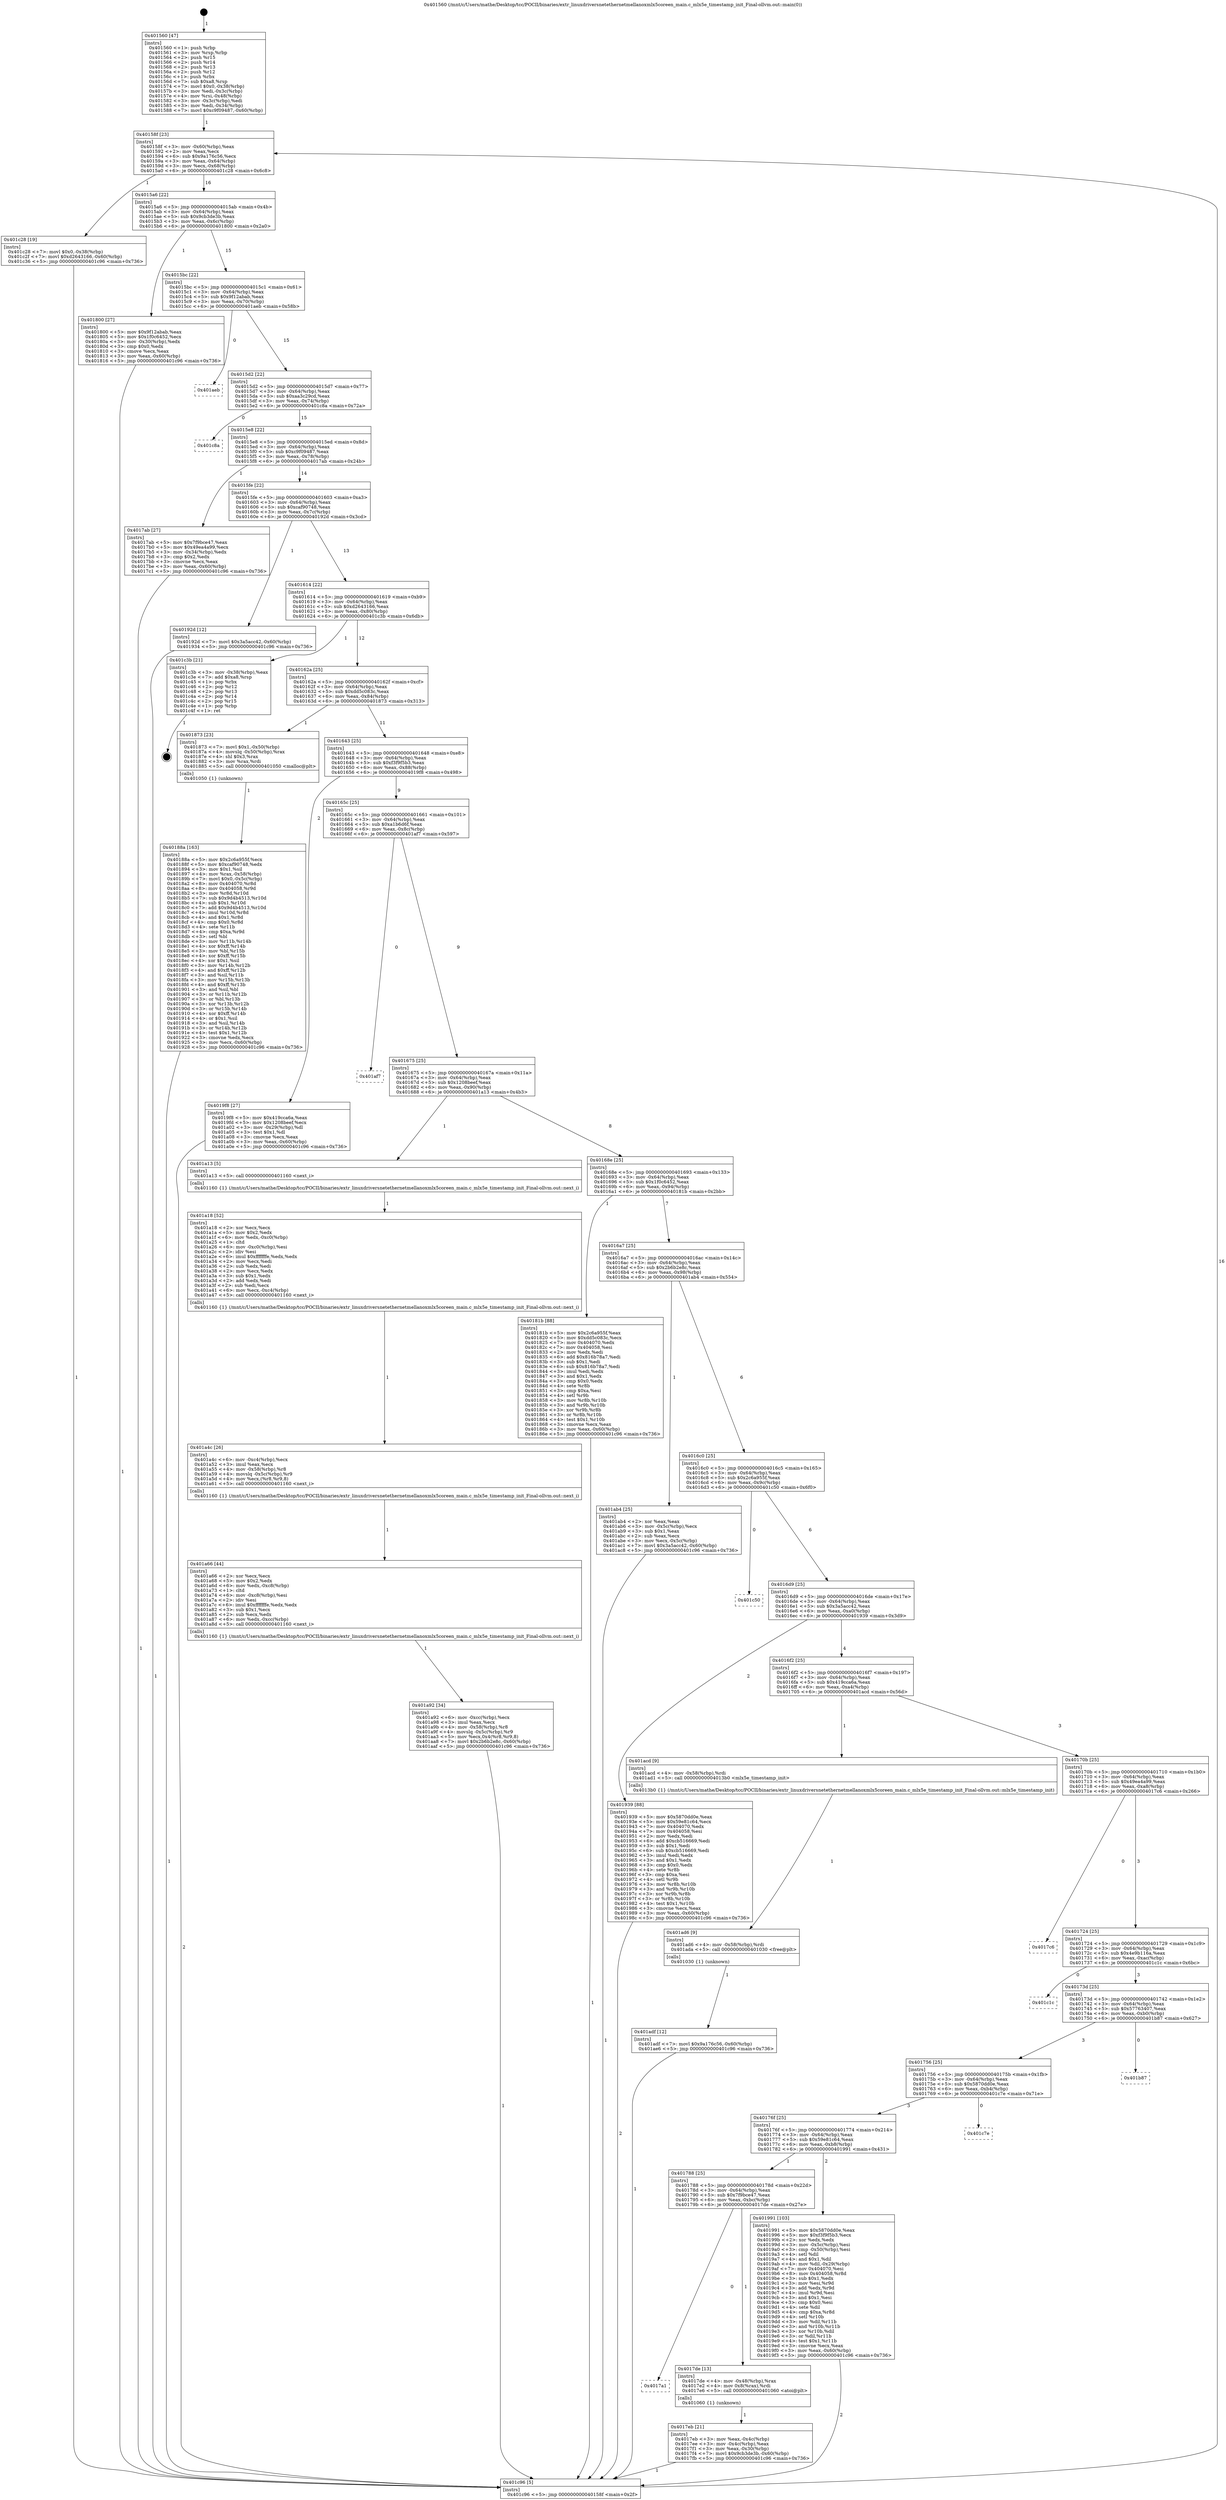 digraph "0x401560" {
  label = "0x401560 (/mnt/c/Users/mathe/Desktop/tcc/POCII/binaries/extr_linuxdriversnetethernetmellanoxmlx5coreen_main.c_mlx5e_timestamp_init_Final-ollvm.out::main(0))"
  labelloc = "t"
  node[shape=record]

  Entry [label="",width=0.3,height=0.3,shape=circle,fillcolor=black,style=filled]
  "0x40158f" [label="{
     0x40158f [23]\l
     | [instrs]\l
     &nbsp;&nbsp;0x40158f \<+3\>: mov -0x60(%rbp),%eax\l
     &nbsp;&nbsp;0x401592 \<+2\>: mov %eax,%ecx\l
     &nbsp;&nbsp;0x401594 \<+6\>: sub $0x9a176c56,%ecx\l
     &nbsp;&nbsp;0x40159a \<+3\>: mov %eax,-0x64(%rbp)\l
     &nbsp;&nbsp;0x40159d \<+3\>: mov %ecx,-0x68(%rbp)\l
     &nbsp;&nbsp;0x4015a0 \<+6\>: je 0000000000401c28 \<main+0x6c8\>\l
  }"]
  "0x401c28" [label="{
     0x401c28 [19]\l
     | [instrs]\l
     &nbsp;&nbsp;0x401c28 \<+7\>: movl $0x0,-0x38(%rbp)\l
     &nbsp;&nbsp;0x401c2f \<+7\>: movl $0xd2643166,-0x60(%rbp)\l
     &nbsp;&nbsp;0x401c36 \<+5\>: jmp 0000000000401c96 \<main+0x736\>\l
  }"]
  "0x4015a6" [label="{
     0x4015a6 [22]\l
     | [instrs]\l
     &nbsp;&nbsp;0x4015a6 \<+5\>: jmp 00000000004015ab \<main+0x4b\>\l
     &nbsp;&nbsp;0x4015ab \<+3\>: mov -0x64(%rbp),%eax\l
     &nbsp;&nbsp;0x4015ae \<+5\>: sub $0x9cb3de3b,%eax\l
     &nbsp;&nbsp;0x4015b3 \<+3\>: mov %eax,-0x6c(%rbp)\l
     &nbsp;&nbsp;0x4015b6 \<+6\>: je 0000000000401800 \<main+0x2a0\>\l
  }"]
  Exit [label="",width=0.3,height=0.3,shape=circle,fillcolor=black,style=filled,peripheries=2]
  "0x401800" [label="{
     0x401800 [27]\l
     | [instrs]\l
     &nbsp;&nbsp;0x401800 \<+5\>: mov $0x9f12abab,%eax\l
     &nbsp;&nbsp;0x401805 \<+5\>: mov $0x1f0c6452,%ecx\l
     &nbsp;&nbsp;0x40180a \<+3\>: mov -0x30(%rbp),%edx\l
     &nbsp;&nbsp;0x40180d \<+3\>: cmp $0x0,%edx\l
     &nbsp;&nbsp;0x401810 \<+3\>: cmove %ecx,%eax\l
     &nbsp;&nbsp;0x401813 \<+3\>: mov %eax,-0x60(%rbp)\l
     &nbsp;&nbsp;0x401816 \<+5\>: jmp 0000000000401c96 \<main+0x736\>\l
  }"]
  "0x4015bc" [label="{
     0x4015bc [22]\l
     | [instrs]\l
     &nbsp;&nbsp;0x4015bc \<+5\>: jmp 00000000004015c1 \<main+0x61\>\l
     &nbsp;&nbsp;0x4015c1 \<+3\>: mov -0x64(%rbp),%eax\l
     &nbsp;&nbsp;0x4015c4 \<+5\>: sub $0x9f12abab,%eax\l
     &nbsp;&nbsp;0x4015c9 \<+3\>: mov %eax,-0x70(%rbp)\l
     &nbsp;&nbsp;0x4015cc \<+6\>: je 0000000000401aeb \<main+0x58b\>\l
  }"]
  "0x401adf" [label="{
     0x401adf [12]\l
     | [instrs]\l
     &nbsp;&nbsp;0x401adf \<+7\>: movl $0x9a176c56,-0x60(%rbp)\l
     &nbsp;&nbsp;0x401ae6 \<+5\>: jmp 0000000000401c96 \<main+0x736\>\l
  }"]
  "0x401aeb" [label="{
     0x401aeb\l
  }", style=dashed]
  "0x4015d2" [label="{
     0x4015d2 [22]\l
     | [instrs]\l
     &nbsp;&nbsp;0x4015d2 \<+5\>: jmp 00000000004015d7 \<main+0x77\>\l
     &nbsp;&nbsp;0x4015d7 \<+3\>: mov -0x64(%rbp),%eax\l
     &nbsp;&nbsp;0x4015da \<+5\>: sub $0xaa3c29cd,%eax\l
     &nbsp;&nbsp;0x4015df \<+3\>: mov %eax,-0x74(%rbp)\l
     &nbsp;&nbsp;0x4015e2 \<+6\>: je 0000000000401c8a \<main+0x72a\>\l
  }"]
  "0x401ad6" [label="{
     0x401ad6 [9]\l
     | [instrs]\l
     &nbsp;&nbsp;0x401ad6 \<+4\>: mov -0x58(%rbp),%rdi\l
     &nbsp;&nbsp;0x401ada \<+5\>: call 0000000000401030 \<free@plt\>\l
     | [calls]\l
     &nbsp;&nbsp;0x401030 \{1\} (unknown)\l
  }"]
  "0x401c8a" [label="{
     0x401c8a\l
  }", style=dashed]
  "0x4015e8" [label="{
     0x4015e8 [22]\l
     | [instrs]\l
     &nbsp;&nbsp;0x4015e8 \<+5\>: jmp 00000000004015ed \<main+0x8d\>\l
     &nbsp;&nbsp;0x4015ed \<+3\>: mov -0x64(%rbp),%eax\l
     &nbsp;&nbsp;0x4015f0 \<+5\>: sub $0xc9f09487,%eax\l
     &nbsp;&nbsp;0x4015f5 \<+3\>: mov %eax,-0x78(%rbp)\l
     &nbsp;&nbsp;0x4015f8 \<+6\>: je 00000000004017ab \<main+0x24b\>\l
  }"]
  "0x401a92" [label="{
     0x401a92 [34]\l
     | [instrs]\l
     &nbsp;&nbsp;0x401a92 \<+6\>: mov -0xcc(%rbp),%ecx\l
     &nbsp;&nbsp;0x401a98 \<+3\>: imul %eax,%ecx\l
     &nbsp;&nbsp;0x401a9b \<+4\>: mov -0x58(%rbp),%r8\l
     &nbsp;&nbsp;0x401a9f \<+4\>: movslq -0x5c(%rbp),%r9\l
     &nbsp;&nbsp;0x401aa3 \<+5\>: mov %ecx,0x4(%r8,%r9,8)\l
     &nbsp;&nbsp;0x401aa8 \<+7\>: movl $0x2b6b2e8c,-0x60(%rbp)\l
     &nbsp;&nbsp;0x401aaf \<+5\>: jmp 0000000000401c96 \<main+0x736\>\l
  }"]
  "0x4017ab" [label="{
     0x4017ab [27]\l
     | [instrs]\l
     &nbsp;&nbsp;0x4017ab \<+5\>: mov $0x7f9bce47,%eax\l
     &nbsp;&nbsp;0x4017b0 \<+5\>: mov $0x49ea4a99,%ecx\l
     &nbsp;&nbsp;0x4017b5 \<+3\>: mov -0x34(%rbp),%edx\l
     &nbsp;&nbsp;0x4017b8 \<+3\>: cmp $0x2,%edx\l
     &nbsp;&nbsp;0x4017bb \<+3\>: cmovne %ecx,%eax\l
     &nbsp;&nbsp;0x4017be \<+3\>: mov %eax,-0x60(%rbp)\l
     &nbsp;&nbsp;0x4017c1 \<+5\>: jmp 0000000000401c96 \<main+0x736\>\l
  }"]
  "0x4015fe" [label="{
     0x4015fe [22]\l
     | [instrs]\l
     &nbsp;&nbsp;0x4015fe \<+5\>: jmp 0000000000401603 \<main+0xa3\>\l
     &nbsp;&nbsp;0x401603 \<+3\>: mov -0x64(%rbp),%eax\l
     &nbsp;&nbsp;0x401606 \<+5\>: sub $0xcaf90748,%eax\l
     &nbsp;&nbsp;0x40160b \<+3\>: mov %eax,-0x7c(%rbp)\l
     &nbsp;&nbsp;0x40160e \<+6\>: je 000000000040192d \<main+0x3cd\>\l
  }"]
  "0x401c96" [label="{
     0x401c96 [5]\l
     | [instrs]\l
     &nbsp;&nbsp;0x401c96 \<+5\>: jmp 000000000040158f \<main+0x2f\>\l
  }"]
  "0x401560" [label="{
     0x401560 [47]\l
     | [instrs]\l
     &nbsp;&nbsp;0x401560 \<+1\>: push %rbp\l
     &nbsp;&nbsp;0x401561 \<+3\>: mov %rsp,%rbp\l
     &nbsp;&nbsp;0x401564 \<+2\>: push %r15\l
     &nbsp;&nbsp;0x401566 \<+2\>: push %r14\l
     &nbsp;&nbsp;0x401568 \<+2\>: push %r13\l
     &nbsp;&nbsp;0x40156a \<+2\>: push %r12\l
     &nbsp;&nbsp;0x40156c \<+1\>: push %rbx\l
     &nbsp;&nbsp;0x40156d \<+7\>: sub $0xa8,%rsp\l
     &nbsp;&nbsp;0x401574 \<+7\>: movl $0x0,-0x38(%rbp)\l
     &nbsp;&nbsp;0x40157b \<+3\>: mov %edi,-0x3c(%rbp)\l
     &nbsp;&nbsp;0x40157e \<+4\>: mov %rsi,-0x48(%rbp)\l
     &nbsp;&nbsp;0x401582 \<+3\>: mov -0x3c(%rbp),%edi\l
     &nbsp;&nbsp;0x401585 \<+3\>: mov %edi,-0x34(%rbp)\l
     &nbsp;&nbsp;0x401588 \<+7\>: movl $0xc9f09487,-0x60(%rbp)\l
  }"]
  "0x401a66" [label="{
     0x401a66 [44]\l
     | [instrs]\l
     &nbsp;&nbsp;0x401a66 \<+2\>: xor %ecx,%ecx\l
     &nbsp;&nbsp;0x401a68 \<+5\>: mov $0x2,%edx\l
     &nbsp;&nbsp;0x401a6d \<+6\>: mov %edx,-0xc8(%rbp)\l
     &nbsp;&nbsp;0x401a73 \<+1\>: cltd\l
     &nbsp;&nbsp;0x401a74 \<+6\>: mov -0xc8(%rbp),%esi\l
     &nbsp;&nbsp;0x401a7a \<+2\>: idiv %esi\l
     &nbsp;&nbsp;0x401a7c \<+6\>: imul $0xfffffffe,%edx,%edx\l
     &nbsp;&nbsp;0x401a82 \<+3\>: sub $0x1,%ecx\l
     &nbsp;&nbsp;0x401a85 \<+2\>: sub %ecx,%edx\l
     &nbsp;&nbsp;0x401a87 \<+6\>: mov %edx,-0xcc(%rbp)\l
     &nbsp;&nbsp;0x401a8d \<+5\>: call 0000000000401160 \<next_i\>\l
     | [calls]\l
     &nbsp;&nbsp;0x401160 \{1\} (/mnt/c/Users/mathe/Desktop/tcc/POCII/binaries/extr_linuxdriversnetethernetmellanoxmlx5coreen_main.c_mlx5e_timestamp_init_Final-ollvm.out::next_i)\l
  }"]
  "0x40192d" [label="{
     0x40192d [12]\l
     | [instrs]\l
     &nbsp;&nbsp;0x40192d \<+7\>: movl $0x3a5acc42,-0x60(%rbp)\l
     &nbsp;&nbsp;0x401934 \<+5\>: jmp 0000000000401c96 \<main+0x736\>\l
  }"]
  "0x401614" [label="{
     0x401614 [22]\l
     | [instrs]\l
     &nbsp;&nbsp;0x401614 \<+5\>: jmp 0000000000401619 \<main+0xb9\>\l
     &nbsp;&nbsp;0x401619 \<+3\>: mov -0x64(%rbp),%eax\l
     &nbsp;&nbsp;0x40161c \<+5\>: sub $0xd2643166,%eax\l
     &nbsp;&nbsp;0x401621 \<+3\>: mov %eax,-0x80(%rbp)\l
     &nbsp;&nbsp;0x401624 \<+6\>: je 0000000000401c3b \<main+0x6db\>\l
  }"]
  "0x401a4c" [label="{
     0x401a4c [26]\l
     | [instrs]\l
     &nbsp;&nbsp;0x401a4c \<+6\>: mov -0xc4(%rbp),%ecx\l
     &nbsp;&nbsp;0x401a52 \<+3\>: imul %eax,%ecx\l
     &nbsp;&nbsp;0x401a55 \<+4\>: mov -0x58(%rbp),%r8\l
     &nbsp;&nbsp;0x401a59 \<+4\>: movslq -0x5c(%rbp),%r9\l
     &nbsp;&nbsp;0x401a5d \<+4\>: mov %ecx,(%r8,%r9,8)\l
     &nbsp;&nbsp;0x401a61 \<+5\>: call 0000000000401160 \<next_i\>\l
     | [calls]\l
     &nbsp;&nbsp;0x401160 \{1\} (/mnt/c/Users/mathe/Desktop/tcc/POCII/binaries/extr_linuxdriversnetethernetmellanoxmlx5coreen_main.c_mlx5e_timestamp_init_Final-ollvm.out::next_i)\l
  }"]
  "0x401c3b" [label="{
     0x401c3b [21]\l
     | [instrs]\l
     &nbsp;&nbsp;0x401c3b \<+3\>: mov -0x38(%rbp),%eax\l
     &nbsp;&nbsp;0x401c3e \<+7\>: add $0xa8,%rsp\l
     &nbsp;&nbsp;0x401c45 \<+1\>: pop %rbx\l
     &nbsp;&nbsp;0x401c46 \<+2\>: pop %r12\l
     &nbsp;&nbsp;0x401c48 \<+2\>: pop %r13\l
     &nbsp;&nbsp;0x401c4a \<+2\>: pop %r14\l
     &nbsp;&nbsp;0x401c4c \<+2\>: pop %r15\l
     &nbsp;&nbsp;0x401c4e \<+1\>: pop %rbp\l
     &nbsp;&nbsp;0x401c4f \<+1\>: ret\l
  }"]
  "0x40162a" [label="{
     0x40162a [25]\l
     | [instrs]\l
     &nbsp;&nbsp;0x40162a \<+5\>: jmp 000000000040162f \<main+0xcf\>\l
     &nbsp;&nbsp;0x40162f \<+3\>: mov -0x64(%rbp),%eax\l
     &nbsp;&nbsp;0x401632 \<+5\>: sub $0xdd5c083c,%eax\l
     &nbsp;&nbsp;0x401637 \<+6\>: mov %eax,-0x84(%rbp)\l
     &nbsp;&nbsp;0x40163d \<+6\>: je 0000000000401873 \<main+0x313\>\l
  }"]
  "0x401a18" [label="{
     0x401a18 [52]\l
     | [instrs]\l
     &nbsp;&nbsp;0x401a18 \<+2\>: xor %ecx,%ecx\l
     &nbsp;&nbsp;0x401a1a \<+5\>: mov $0x2,%edx\l
     &nbsp;&nbsp;0x401a1f \<+6\>: mov %edx,-0xc0(%rbp)\l
     &nbsp;&nbsp;0x401a25 \<+1\>: cltd\l
     &nbsp;&nbsp;0x401a26 \<+6\>: mov -0xc0(%rbp),%esi\l
     &nbsp;&nbsp;0x401a2c \<+2\>: idiv %esi\l
     &nbsp;&nbsp;0x401a2e \<+6\>: imul $0xfffffffe,%edx,%edx\l
     &nbsp;&nbsp;0x401a34 \<+2\>: mov %ecx,%edi\l
     &nbsp;&nbsp;0x401a36 \<+2\>: sub %edx,%edi\l
     &nbsp;&nbsp;0x401a38 \<+2\>: mov %ecx,%edx\l
     &nbsp;&nbsp;0x401a3a \<+3\>: sub $0x1,%edx\l
     &nbsp;&nbsp;0x401a3d \<+2\>: add %edx,%edi\l
     &nbsp;&nbsp;0x401a3f \<+2\>: sub %edi,%ecx\l
     &nbsp;&nbsp;0x401a41 \<+6\>: mov %ecx,-0xc4(%rbp)\l
     &nbsp;&nbsp;0x401a47 \<+5\>: call 0000000000401160 \<next_i\>\l
     | [calls]\l
     &nbsp;&nbsp;0x401160 \{1\} (/mnt/c/Users/mathe/Desktop/tcc/POCII/binaries/extr_linuxdriversnetethernetmellanoxmlx5coreen_main.c_mlx5e_timestamp_init_Final-ollvm.out::next_i)\l
  }"]
  "0x401873" [label="{
     0x401873 [23]\l
     | [instrs]\l
     &nbsp;&nbsp;0x401873 \<+7\>: movl $0x1,-0x50(%rbp)\l
     &nbsp;&nbsp;0x40187a \<+4\>: movslq -0x50(%rbp),%rax\l
     &nbsp;&nbsp;0x40187e \<+4\>: shl $0x3,%rax\l
     &nbsp;&nbsp;0x401882 \<+3\>: mov %rax,%rdi\l
     &nbsp;&nbsp;0x401885 \<+5\>: call 0000000000401050 \<malloc@plt\>\l
     | [calls]\l
     &nbsp;&nbsp;0x401050 \{1\} (unknown)\l
  }"]
  "0x401643" [label="{
     0x401643 [25]\l
     | [instrs]\l
     &nbsp;&nbsp;0x401643 \<+5\>: jmp 0000000000401648 \<main+0xe8\>\l
     &nbsp;&nbsp;0x401648 \<+3\>: mov -0x64(%rbp),%eax\l
     &nbsp;&nbsp;0x40164b \<+5\>: sub $0xf3f9f5b3,%eax\l
     &nbsp;&nbsp;0x401650 \<+6\>: mov %eax,-0x88(%rbp)\l
     &nbsp;&nbsp;0x401656 \<+6\>: je 00000000004019f8 \<main+0x498\>\l
  }"]
  "0x40188a" [label="{
     0x40188a [163]\l
     | [instrs]\l
     &nbsp;&nbsp;0x40188a \<+5\>: mov $0x2c6a955f,%ecx\l
     &nbsp;&nbsp;0x40188f \<+5\>: mov $0xcaf90748,%edx\l
     &nbsp;&nbsp;0x401894 \<+3\>: mov $0x1,%sil\l
     &nbsp;&nbsp;0x401897 \<+4\>: mov %rax,-0x58(%rbp)\l
     &nbsp;&nbsp;0x40189b \<+7\>: movl $0x0,-0x5c(%rbp)\l
     &nbsp;&nbsp;0x4018a2 \<+8\>: mov 0x404070,%r8d\l
     &nbsp;&nbsp;0x4018aa \<+8\>: mov 0x404058,%r9d\l
     &nbsp;&nbsp;0x4018b2 \<+3\>: mov %r8d,%r10d\l
     &nbsp;&nbsp;0x4018b5 \<+7\>: sub $0x9d4b4513,%r10d\l
     &nbsp;&nbsp;0x4018bc \<+4\>: sub $0x1,%r10d\l
     &nbsp;&nbsp;0x4018c0 \<+7\>: add $0x9d4b4513,%r10d\l
     &nbsp;&nbsp;0x4018c7 \<+4\>: imul %r10d,%r8d\l
     &nbsp;&nbsp;0x4018cb \<+4\>: and $0x1,%r8d\l
     &nbsp;&nbsp;0x4018cf \<+4\>: cmp $0x0,%r8d\l
     &nbsp;&nbsp;0x4018d3 \<+4\>: sete %r11b\l
     &nbsp;&nbsp;0x4018d7 \<+4\>: cmp $0xa,%r9d\l
     &nbsp;&nbsp;0x4018db \<+3\>: setl %bl\l
     &nbsp;&nbsp;0x4018de \<+3\>: mov %r11b,%r14b\l
     &nbsp;&nbsp;0x4018e1 \<+4\>: xor $0xff,%r14b\l
     &nbsp;&nbsp;0x4018e5 \<+3\>: mov %bl,%r15b\l
     &nbsp;&nbsp;0x4018e8 \<+4\>: xor $0xff,%r15b\l
     &nbsp;&nbsp;0x4018ec \<+4\>: xor $0x1,%sil\l
     &nbsp;&nbsp;0x4018f0 \<+3\>: mov %r14b,%r12b\l
     &nbsp;&nbsp;0x4018f3 \<+4\>: and $0xff,%r12b\l
     &nbsp;&nbsp;0x4018f7 \<+3\>: and %sil,%r11b\l
     &nbsp;&nbsp;0x4018fa \<+3\>: mov %r15b,%r13b\l
     &nbsp;&nbsp;0x4018fd \<+4\>: and $0xff,%r13b\l
     &nbsp;&nbsp;0x401901 \<+3\>: and %sil,%bl\l
     &nbsp;&nbsp;0x401904 \<+3\>: or %r11b,%r12b\l
     &nbsp;&nbsp;0x401907 \<+3\>: or %bl,%r13b\l
     &nbsp;&nbsp;0x40190a \<+3\>: xor %r13b,%r12b\l
     &nbsp;&nbsp;0x40190d \<+3\>: or %r15b,%r14b\l
     &nbsp;&nbsp;0x401910 \<+4\>: xor $0xff,%r14b\l
     &nbsp;&nbsp;0x401914 \<+4\>: or $0x1,%sil\l
     &nbsp;&nbsp;0x401918 \<+3\>: and %sil,%r14b\l
     &nbsp;&nbsp;0x40191b \<+3\>: or %r14b,%r12b\l
     &nbsp;&nbsp;0x40191e \<+4\>: test $0x1,%r12b\l
     &nbsp;&nbsp;0x401922 \<+3\>: cmovne %edx,%ecx\l
     &nbsp;&nbsp;0x401925 \<+3\>: mov %ecx,-0x60(%rbp)\l
     &nbsp;&nbsp;0x401928 \<+5\>: jmp 0000000000401c96 \<main+0x736\>\l
  }"]
  "0x4019f8" [label="{
     0x4019f8 [27]\l
     | [instrs]\l
     &nbsp;&nbsp;0x4019f8 \<+5\>: mov $0x419cca6a,%eax\l
     &nbsp;&nbsp;0x4019fd \<+5\>: mov $0x1208beef,%ecx\l
     &nbsp;&nbsp;0x401a02 \<+3\>: mov -0x29(%rbp),%dl\l
     &nbsp;&nbsp;0x401a05 \<+3\>: test $0x1,%dl\l
     &nbsp;&nbsp;0x401a08 \<+3\>: cmovne %ecx,%eax\l
     &nbsp;&nbsp;0x401a0b \<+3\>: mov %eax,-0x60(%rbp)\l
     &nbsp;&nbsp;0x401a0e \<+5\>: jmp 0000000000401c96 \<main+0x736\>\l
  }"]
  "0x40165c" [label="{
     0x40165c [25]\l
     | [instrs]\l
     &nbsp;&nbsp;0x40165c \<+5\>: jmp 0000000000401661 \<main+0x101\>\l
     &nbsp;&nbsp;0x401661 \<+3\>: mov -0x64(%rbp),%eax\l
     &nbsp;&nbsp;0x401664 \<+5\>: sub $0xa1b6d6f,%eax\l
     &nbsp;&nbsp;0x401669 \<+6\>: mov %eax,-0x8c(%rbp)\l
     &nbsp;&nbsp;0x40166f \<+6\>: je 0000000000401af7 \<main+0x597\>\l
  }"]
  "0x4017eb" [label="{
     0x4017eb [21]\l
     | [instrs]\l
     &nbsp;&nbsp;0x4017eb \<+3\>: mov %eax,-0x4c(%rbp)\l
     &nbsp;&nbsp;0x4017ee \<+3\>: mov -0x4c(%rbp),%eax\l
     &nbsp;&nbsp;0x4017f1 \<+3\>: mov %eax,-0x30(%rbp)\l
     &nbsp;&nbsp;0x4017f4 \<+7\>: movl $0x9cb3de3b,-0x60(%rbp)\l
     &nbsp;&nbsp;0x4017fb \<+5\>: jmp 0000000000401c96 \<main+0x736\>\l
  }"]
  "0x401af7" [label="{
     0x401af7\l
  }", style=dashed]
  "0x401675" [label="{
     0x401675 [25]\l
     | [instrs]\l
     &nbsp;&nbsp;0x401675 \<+5\>: jmp 000000000040167a \<main+0x11a\>\l
     &nbsp;&nbsp;0x40167a \<+3\>: mov -0x64(%rbp),%eax\l
     &nbsp;&nbsp;0x40167d \<+5\>: sub $0x1208beef,%eax\l
     &nbsp;&nbsp;0x401682 \<+6\>: mov %eax,-0x90(%rbp)\l
     &nbsp;&nbsp;0x401688 \<+6\>: je 0000000000401a13 \<main+0x4b3\>\l
  }"]
  "0x4017a1" [label="{
     0x4017a1\l
  }", style=dashed]
  "0x401a13" [label="{
     0x401a13 [5]\l
     | [instrs]\l
     &nbsp;&nbsp;0x401a13 \<+5\>: call 0000000000401160 \<next_i\>\l
     | [calls]\l
     &nbsp;&nbsp;0x401160 \{1\} (/mnt/c/Users/mathe/Desktop/tcc/POCII/binaries/extr_linuxdriversnetethernetmellanoxmlx5coreen_main.c_mlx5e_timestamp_init_Final-ollvm.out::next_i)\l
  }"]
  "0x40168e" [label="{
     0x40168e [25]\l
     | [instrs]\l
     &nbsp;&nbsp;0x40168e \<+5\>: jmp 0000000000401693 \<main+0x133\>\l
     &nbsp;&nbsp;0x401693 \<+3\>: mov -0x64(%rbp),%eax\l
     &nbsp;&nbsp;0x401696 \<+5\>: sub $0x1f0c6452,%eax\l
     &nbsp;&nbsp;0x40169b \<+6\>: mov %eax,-0x94(%rbp)\l
     &nbsp;&nbsp;0x4016a1 \<+6\>: je 000000000040181b \<main+0x2bb\>\l
  }"]
  "0x4017de" [label="{
     0x4017de [13]\l
     | [instrs]\l
     &nbsp;&nbsp;0x4017de \<+4\>: mov -0x48(%rbp),%rax\l
     &nbsp;&nbsp;0x4017e2 \<+4\>: mov 0x8(%rax),%rdi\l
     &nbsp;&nbsp;0x4017e6 \<+5\>: call 0000000000401060 \<atoi@plt\>\l
     | [calls]\l
     &nbsp;&nbsp;0x401060 \{1\} (unknown)\l
  }"]
  "0x40181b" [label="{
     0x40181b [88]\l
     | [instrs]\l
     &nbsp;&nbsp;0x40181b \<+5\>: mov $0x2c6a955f,%eax\l
     &nbsp;&nbsp;0x401820 \<+5\>: mov $0xdd5c083c,%ecx\l
     &nbsp;&nbsp;0x401825 \<+7\>: mov 0x404070,%edx\l
     &nbsp;&nbsp;0x40182c \<+7\>: mov 0x404058,%esi\l
     &nbsp;&nbsp;0x401833 \<+2\>: mov %edx,%edi\l
     &nbsp;&nbsp;0x401835 \<+6\>: add $0x816b78a7,%edi\l
     &nbsp;&nbsp;0x40183b \<+3\>: sub $0x1,%edi\l
     &nbsp;&nbsp;0x40183e \<+6\>: sub $0x816b78a7,%edi\l
     &nbsp;&nbsp;0x401844 \<+3\>: imul %edi,%edx\l
     &nbsp;&nbsp;0x401847 \<+3\>: and $0x1,%edx\l
     &nbsp;&nbsp;0x40184a \<+3\>: cmp $0x0,%edx\l
     &nbsp;&nbsp;0x40184d \<+4\>: sete %r8b\l
     &nbsp;&nbsp;0x401851 \<+3\>: cmp $0xa,%esi\l
     &nbsp;&nbsp;0x401854 \<+4\>: setl %r9b\l
     &nbsp;&nbsp;0x401858 \<+3\>: mov %r8b,%r10b\l
     &nbsp;&nbsp;0x40185b \<+3\>: and %r9b,%r10b\l
     &nbsp;&nbsp;0x40185e \<+3\>: xor %r9b,%r8b\l
     &nbsp;&nbsp;0x401861 \<+3\>: or %r8b,%r10b\l
     &nbsp;&nbsp;0x401864 \<+4\>: test $0x1,%r10b\l
     &nbsp;&nbsp;0x401868 \<+3\>: cmovne %ecx,%eax\l
     &nbsp;&nbsp;0x40186b \<+3\>: mov %eax,-0x60(%rbp)\l
     &nbsp;&nbsp;0x40186e \<+5\>: jmp 0000000000401c96 \<main+0x736\>\l
  }"]
  "0x4016a7" [label="{
     0x4016a7 [25]\l
     | [instrs]\l
     &nbsp;&nbsp;0x4016a7 \<+5\>: jmp 00000000004016ac \<main+0x14c\>\l
     &nbsp;&nbsp;0x4016ac \<+3\>: mov -0x64(%rbp),%eax\l
     &nbsp;&nbsp;0x4016af \<+5\>: sub $0x2b6b2e8c,%eax\l
     &nbsp;&nbsp;0x4016b4 \<+6\>: mov %eax,-0x98(%rbp)\l
     &nbsp;&nbsp;0x4016ba \<+6\>: je 0000000000401ab4 \<main+0x554\>\l
  }"]
  "0x401788" [label="{
     0x401788 [25]\l
     | [instrs]\l
     &nbsp;&nbsp;0x401788 \<+5\>: jmp 000000000040178d \<main+0x22d\>\l
     &nbsp;&nbsp;0x40178d \<+3\>: mov -0x64(%rbp),%eax\l
     &nbsp;&nbsp;0x401790 \<+5\>: sub $0x7f9bce47,%eax\l
     &nbsp;&nbsp;0x401795 \<+6\>: mov %eax,-0xbc(%rbp)\l
     &nbsp;&nbsp;0x40179b \<+6\>: je 00000000004017de \<main+0x27e\>\l
  }"]
  "0x401ab4" [label="{
     0x401ab4 [25]\l
     | [instrs]\l
     &nbsp;&nbsp;0x401ab4 \<+2\>: xor %eax,%eax\l
     &nbsp;&nbsp;0x401ab6 \<+3\>: mov -0x5c(%rbp),%ecx\l
     &nbsp;&nbsp;0x401ab9 \<+3\>: sub $0x1,%eax\l
     &nbsp;&nbsp;0x401abc \<+2\>: sub %eax,%ecx\l
     &nbsp;&nbsp;0x401abe \<+3\>: mov %ecx,-0x5c(%rbp)\l
     &nbsp;&nbsp;0x401ac1 \<+7\>: movl $0x3a5acc42,-0x60(%rbp)\l
     &nbsp;&nbsp;0x401ac8 \<+5\>: jmp 0000000000401c96 \<main+0x736\>\l
  }"]
  "0x4016c0" [label="{
     0x4016c0 [25]\l
     | [instrs]\l
     &nbsp;&nbsp;0x4016c0 \<+5\>: jmp 00000000004016c5 \<main+0x165\>\l
     &nbsp;&nbsp;0x4016c5 \<+3\>: mov -0x64(%rbp),%eax\l
     &nbsp;&nbsp;0x4016c8 \<+5\>: sub $0x2c6a955f,%eax\l
     &nbsp;&nbsp;0x4016cd \<+6\>: mov %eax,-0x9c(%rbp)\l
     &nbsp;&nbsp;0x4016d3 \<+6\>: je 0000000000401c50 \<main+0x6f0\>\l
  }"]
  "0x401991" [label="{
     0x401991 [103]\l
     | [instrs]\l
     &nbsp;&nbsp;0x401991 \<+5\>: mov $0x5870dd0e,%eax\l
     &nbsp;&nbsp;0x401996 \<+5\>: mov $0xf3f9f5b3,%ecx\l
     &nbsp;&nbsp;0x40199b \<+2\>: xor %edx,%edx\l
     &nbsp;&nbsp;0x40199d \<+3\>: mov -0x5c(%rbp),%esi\l
     &nbsp;&nbsp;0x4019a0 \<+3\>: cmp -0x50(%rbp),%esi\l
     &nbsp;&nbsp;0x4019a3 \<+4\>: setl %dil\l
     &nbsp;&nbsp;0x4019a7 \<+4\>: and $0x1,%dil\l
     &nbsp;&nbsp;0x4019ab \<+4\>: mov %dil,-0x29(%rbp)\l
     &nbsp;&nbsp;0x4019af \<+7\>: mov 0x404070,%esi\l
     &nbsp;&nbsp;0x4019b6 \<+8\>: mov 0x404058,%r8d\l
     &nbsp;&nbsp;0x4019be \<+3\>: sub $0x1,%edx\l
     &nbsp;&nbsp;0x4019c1 \<+3\>: mov %esi,%r9d\l
     &nbsp;&nbsp;0x4019c4 \<+3\>: add %edx,%r9d\l
     &nbsp;&nbsp;0x4019c7 \<+4\>: imul %r9d,%esi\l
     &nbsp;&nbsp;0x4019cb \<+3\>: and $0x1,%esi\l
     &nbsp;&nbsp;0x4019ce \<+3\>: cmp $0x0,%esi\l
     &nbsp;&nbsp;0x4019d1 \<+4\>: sete %dil\l
     &nbsp;&nbsp;0x4019d5 \<+4\>: cmp $0xa,%r8d\l
     &nbsp;&nbsp;0x4019d9 \<+4\>: setl %r10b\l
     &nbsp;&nbsp;0x4019dd \<+3\>: mov %dil,%r11b\l
     &nbsp;&nbsp;0x4019e0 \<+3\>: and %r10b,%r11b\l
     &nbsp;&nbsp;0x4019e3 \<+3\>: xor %r10b,%dil\l
     &nbsp;&nbsp;0x4019e6 \<+3\>: or %dil,%r11b\l
     &nbsp;&nbsp;0x4019e9 \<+4\>: test $0x1,%r11b\l
     &nbsp;&nbsp;0x4019ed \<+3\>: cmovne %ecx,%eax\l
     &nbsp;&nbsp;0x4019f0 \<+3\>: mov %eax,-0x60(%rbp)\l
     &nbsp;&nbsp;0x4019f3 \<+5\>: jmp 0000000000401c96 \<main+0x736\>\l
  }"]
  "0x401c50" [label="{
     0x401c50\l
  }", style=dashed]
  "0x4016d9" [label="{
     0x4016d9 [25]\l
     | [instrs]\l
     &nbsp;&nbsp;0x4016d9 \<+5\>: jmp 00000000004016de \<main+0x17e\>\l
     &nbsp;&nbsp;0x4016de \<+3\>: mov -0x64(%rbp),%eax\l
     &nbsp;&nbsp;0x4016e1 \<+5\>: sub $0x3a5acc42,%eax\l
     &nbsp;&nbsp;0x4016e6 \<+6\>: mov %eax,-0xa0(%rbp)\l
     &nbsp;&nbsp;0x4016ec \<+6\>: je 0000000000401939 \<main+0x3d9\>\l
  }"]
  "0x40176f" [label="{
     0x40176f [25]\l
     | [instrs]\l
     &nbsp;&nbsp;0x40176f \<+5\>: jmp 0000000000401774 \<main+0x214\>\l
     &nbsp;&nbsp;0x401774 \<+3\>: mov -0x64(%rbp),%eax\l
     &nbsp;&nbsp;0x401777 \<+5\>: sub $0x59e81c64,%eax\l
     &nbsp;&nbsp;0x40177c \<+6\>: mov %eax,-0xb8(%rbp)\l
     &nbsp;&nbsp;0x401782 \<+6\>: je 0000000000401991 \<main+0x431\>\l
  }"]
  "0x401939" [label="{
     0x401939 [88]\l
     | [instrs]\l
     &nbsp;&nbsp;0x401939 \<+5\>: mov $0x5870dd0e,%eax\l
     &nbsp;&nbsp;0x40193e \<+5\>: mov $0x59e81c64,%ecx\l
     &nbsp;&nbsp;0x401943 \<+7\>: mov 0x404070,%edx\l
     &nbsp;&nbsp;0x40194a \<+7\>: mov 0x404058,%esi\l
     &nbsp;&nbsp;0x401951 \<+2\>: mov %edx,%edi\l
     &nbsp;&nbsp;0x401953 \<+6\>: add $0xcb516669,%edi\l
     &nbsp;&nbsp;0x401959 \<+3\>: sub $0x1,%edi\l
     &nbsp;&nbsp;0x40195c \<+6\>: sub $0xcb516669,%edi\l
     &nbsp;&nbsp;0x401962 \<+3\>: imul %edi,%edx\l
     &nbsp;&nbsp;0x401965 \<+3\>: and $0x1,%edx\l
     &nbsp;&nbsp;0x401968 \<+3\>: cmp $0x0,%edx\l
     &nbsp;&nbsp;0x40196b \<+4\>: sete %r8b\l
     &nbsp;&nbsp;0x40196f \<+3\>: cmp $0xa,%esi\l
     &nbsp;&nbsp;0x401972 \<+4\>: setl %r9b\l
     &nbsp;&nbsp;0x401976 \<+3\>: mov %r8b,%r10b\l
     &nbsp;&nbsp;0x401979 \<+3\>: and %r9b,%r10b\l
     &nbsp;&nbsp;0x40197c \<+3\>: xor %r9b,%r8b\l
     &nbsp;&nbsp;0x40197f \<+3\>: or %r8b,%r10b\l
     &nbsp;&nbsp;0x401982 \<+4\>: test $0x1,%r10b\l
     &nbsp;&nbsp;0x401986 \<+3\>: cmovne %ecx,%eax\l
     &nbsp;&nbsp;0x401989 \<+3\>: mov %eax,-0x60(%rbp)\l
     &nbsp;&nbsp;0x40198c \<+5\>: jmp 0000000000401c96 \<main+0x736\>\l
  }"]
  "0x4016f2" [label="{
     0x4016f2 [25]\l
     | [instrs]\l
     &nbsp;&nbsp;0x4016f2 \<+5\>: jmp 00000000004016f7 \<main+0x197\>\l
     &nbsp;&nbsp;0x4016f7 \<+3\>: mov -0x64(%rbp),%eax\l
     &nbsp;&nbsp;0x4016fa \<+5\>: sub $0x419cca6a,%eax\l
     &nbsp;&nbsp;0x4016ff \<+6\>: mov %eax,-0xa4(%rbp)\l
     &nbsp;&nbsp;0x401705 \<+6\>: je 0000000000401acd \<main+0x56d\>\l
  }"]
  "0x401c7e" [label="{
     0x401c7e\l
  }", style=dashed]
  "0x401acd" [label="{
     0x401acd [9]\l
     | [instrs]\l
     &nbsp;&nbsp;0x401acd \<+4\>: mov -0x58(%rbp),%rdi\l
     &nbsp;&nbsp;0x401ad1 \<+5\>: call 00000000004013b0 \<mlx5e_timestamp_init\>\l
     | [calls]\l
     &nbsp;&nbsp;0x4013b0 \{1\} (/mnt/c/Users/mathe/Desktop/tcc/POCII/binaries/extr_linuxdriversnetethernetmellanoxmlx5coreen_main.c_mlx5e_timestamp_init_Final-ollvm.out::mlx5e_timestamp_init)\l
  }"]
  "0x40170b" [label="{
     0x40170b [25]\l
     | [instrs]\l
     &nbsp;&nbsp;0x40170b \<+5\>: jmp 0000000000401710 \<main+0x1b0\>\l
     &nbsp;&nbsp;0x401710 \<+3\>: mov -0x64(%rbp),%eax\l
     &nbsp;&nbsp;0x401713 \<+5\>: sub $0x49ea4a99,%eax\l
     &nbsp;&nbsp;0x401718 \<+6\>: mov %eax,-0xa8(%rbp)\l
     &nbsp;&nbsp;0x40171e \<+6\>: je 00000000004017c6 \<main+0x266\>\l
  }"]
  "0x401756" [label="{
     0x401756 [25]\l
     | [instrs]\l
     &nbsp;&nbsp;0x401756 \<+5\>: jmp 000000000040175b \<main+0x1fb\>\l
     &nbsp;&nbsp;0x40175b \<+3\>: mov -0x64(%rbp),%eax\l
     &nbsp;&nbsp;0x40175e \<+5\>: sub $0x5870dd0e,%eax\l
     &nbsp;&nbsp;0x401763 \<+6\>: mov %eax,-0xb4(%rbp)\l
     &nbsp;&nbsp;0x401769 \<+6\>: je 0000000000401c7e \<main+0x71e\>\l
  }"]
  "0x4017c6" [label="{
     0x4017c6\l
  }", style=dashed]
  "0x401724" [label="{
     0x401724 [25]\l
     | [instrs]\l
     &nbsp;&nbsp;0x401724 \<+5\>: jmp 0000000000401729 \<main+0x1c9\>\l
     &nbsp;&nbsp;0x401729 \<+3\>: mov -0x64(%rbp),%eax\l
     &nbsp;&nbsp;0x40172c \<+5\>: sub $0x4e9b116a,%eax\l
     &nbsp;&nbsp;0x401731 \<+6\>: mov %eax,-0xac(%rbp)\l
     &nbsp;&nbsp;0x401737 \<+6\>: je 0000000000401c1c \<main+0x6bc\>\l
  }"]
  "0x401b87" [label="{
     0x401b87\l
  }", style=dashed]
  "0x401c1c" [label="{
     0x401c1c\l
  }", style=dashed]
  "0x40173d" [label="{
     0x40173d [25]\l
     | [instrs]\l
     &nbsp;&nbsp;0x40173d \<+5\>: jmp 0000000000401742 \<main+0x1e2\>\l
     &nbsp;&nbsp;0x401742 \<+3\>: mov -0x64(%rbp),%eax\l
     &nbsp;&nbsp;0x401745 \<+5\>: sub $0x57763407,%eax\l
     &nbsp;&nbsp;0x40174a \<+6\>: mov %eax,-0xb0(%rbp)\l
     &nbsp;&nbsp;0x401750 \<+6\>: je 0000000000401b87 \<main+0x627\>\l
  }"]
  Entry -> "0x401560" [label=" 1"]
  "0x40158f" -> "0x401c28" [label=" 1"]
  "0x40158f" -> "0x4015a6" [label=" 16"]
  "0x401c3b" -> Exit [label=" 1"]
  "0x4015a6" -> "0x401800" [label=" 1"]
  "0x4015a6" -> "0x4015bc" [label=" 15"]
  "0x401c28" -> "0x401c96" [label=" 1"]
  "0x4015bc" -> "0x401aeb" [label=" 0"]
  "0x4015bc" -> "0x4015d2" [label=" 15"]
  "0x401adf" -> "0x401c96" [label=" 1"]
  "0x4015d2" -> "0x401c8a" [label=" 0"]
  "0x4015d2" -> "0x4015e8" [label=" 15"]
  "0x401ad6" -> "0x401adf" [label=" 1"]
  "0x4015e8" -> "0x4017ab" [label=" 1"]
  "0x4015e8" -> "0x4015fe" [label=" 14"]
  "0x4017ab" -> "0x401c96" [label=" 1"]
  "0x401560" -> "0x40158f" [label=" 1"]
  "0x401c96" -> "0x40158f" [label=" 16"]
  "0x401acd" -> "0x401ad6" [label=" 1"]
  "0x4015fe" -> "0x40192d" [label=" 1"]
  "0x4015fe" -> "0x401614" [label=" 13"]
  "0x401ab4" -> "0x401c96" [label=" 1"]
  "0x401614" -> "0x401c3b" [label=" 1"]
  "0x401614" -> "0x40162a" [label=" 12"]
  "0x401a92" -> "0x401c96" [label=" 1"]
  "0x40162a" -> "0x401873" [label=" 1"]
  "0x40162a" -> "0x401643" [label=" 11"]
  "0x401a66" -> "0x401a92" [label=" 1"]
  "0x401643" -> "0x4019f8" [label=" 2"]
  "0x401643" -> "0x40165c" [label=" 9"]
  "0x401a4c" -> "0x401a66" [label=" 1"]
  "0x40165c" -> "0x401af7" [label=" 0"]
  "0x40165c" -> "0x401675" [label=" 9"]
  "0x401a18" -> "0x401a4c" [label=" 1"]
  "0x401675" -> "0x401a13" [label=" 1"]
  "0x401675" -> "0x40168e" [label=" 8"]
  "0x401a13" -> "0x401a18" [label=" 1"]
  "0x40168e" -> "0x40181b" [label=" 1"]
  "0x40168e" -> "0x4016a7" [label=" 7"]
  "0x4019f8" -> "0x401c96" [label=" 2"]
  "0x4016a7" -> "0x401ab4" [label=" 1"]
  "0x4016a7" -> "0x4016c0" [label=" 6"]
  "0x401939" -> "0x401c96" [label=" 2"]
  "0x4016c0" -> "0x401c50" [label=" 0"]
  "0x4016c0" -> "0x4016d9" [label=" 6"]
  "0x40192d" -> "0x401c96" [label=" 1"]
  "0x4016d9" -> "0x401939" [label=" 2"]
  "0x4016d9" -> "0x4016f2" [label=" 4"]
  "0x401873" -> "0x40188a" [label=" 1"]
  "0x4016f2" -> "0x401acd" [label=" 1"]
  "0x4016f2" -> "0x40170b" [label=" 3"]
  "0x40181b" -> "0x401c96" [label=" 1"]
  "0x40170b" -> "0x4017c6" [label=" 0"]
  "0x40170b" -> "0x401724" [label=" 3"]
  "0x4017eb" -> "0x401c96" [label=" 1"]
  "0x401724" -> "0x401c1c" [label=" 0"]
  "0x401724" -> "0x40173d" [label=" 3"]
  "0x4017de" -> "0x4017eb" [label=" 1"]
  "0x40173d" -> "0x401b87" [label=" 0"]
  "0x40173d" -> "0x401756" [label=" 3"]
  "0x401800" -> "0x401c96" [label=" 1"]
  "0x401756" -> "0x401c7e" [label=" 0"]
  "0x401756" -> "0x40176f" [label=" 3"]
  "0x40188a" -> "0x401c96" [label=" 1"]
  "0x40176f" -> "0x401991" [label=" 2"]
  "0x40176f" -> "0x401788" [label=" 1"]
  "0x401991" -> "0x401c96" [label=" 2"]
  "0x401788" -> "0x4017de" [label=" 1"]
  "0x401788" -> "0x4017a1" [label=" 0"]
}
